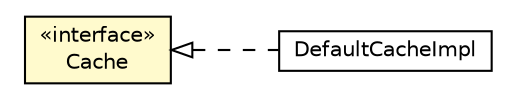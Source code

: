 #!/usr/local/bin/dot
#
# Class diagram 
# Generated by UMLGraph version R5_6-24-gf6e263 (http://www.umlgraph.org/)
#

digraph G {
	edge [fontname="Helvetica",fontsize=10,labelfontname="Helvetica",labelfontsize=10];
	node [fontname="Helvetica",fontsize=10,shape=plaintext];
	nodesep=0.25;
	ranksep=0.5;
	rankdir=LR;
	// com.gwtplatform.dispatch.client.actionhandler.caching.Cache
	c103428 [label=<<table title="com.gwtplatform.dispatch.client.actionhandler.caching.Cache" border="0" cellborder="1" cellspacing="0" cellpadding="2" port="p" bgcolor="lemonChiffon" href="./Cache.html">
		<tr><td><table border="0" cellspacing="0" cellpadding="1">
<tr><td align="center" balign="center"> &#171;interface&#187; </td></tr>
<tr><td align="center" balign="center"> Cache </td></tr>
		</table></td></tr>
		</table>>, URL="./Cache.html", fontname="Helvetica", fontcolor="black", fontsize=10.0];
	// com.gwtplatform.dispatch.client.actionhandler.caching.DefaultCacheImpl
	c103429 [label=<<table title="com.gwtplatform.dispatch.client.actionhandler.caching.DefaultCacheImpl" border="0" cellborder="1" cellspacing="0" cellpadding="2" port="p" href="./DefaultCacheImpl.html">
		<tr><td><table border="0" cellspacing="0" cellpadding="1">
<tr><td align="center" balign="center"> DefaultCacheImpl </td></tr>
		</table></td></tr>
		</table>>, URL="./DefaultCacheImpl.html", fontname="Helvetica", fontcolor="black", fontsize=10.0];
	//com.gwtplatform.dispatch.client.actionhandler.caching.DefaultCacheImpl implements com.gwtplatform.dispatch.client.actionhandler.caching.Cache
	c103428:p -> c103429:p [dir=back,arrowtail=empty,style=dashed];
}

